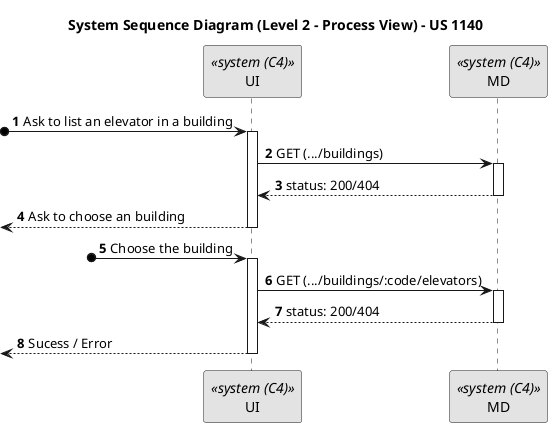 @startuml
skinparam monochrome true
skinparam packageStyle rectangle
skinparam shadowing false

title System Sequence Diagram (Level 2 - Process View) - US 1140
autonumber

participant "UI" as UI <<system (C4)>>
participant "MD" as MD <<system (C4)>>

?o-> UI : Ask to list an elevator in a building
activate UI

    UI -> MD : GET (.../buildings)
    activate MD
        UI <-- MD : status: 200/404
    deactivate MD

<-- UI : Ask to choose an building
deactivate UI

?o-> UI : Choose the building
activate UI

    UI -> MD : GET (.../buildings/:code/elevators)
    activate MD
        UI <-- MD : status: 200/404
    deactivate MD

<-- UI : Sucess / Error
deactivate UI

@enduml
